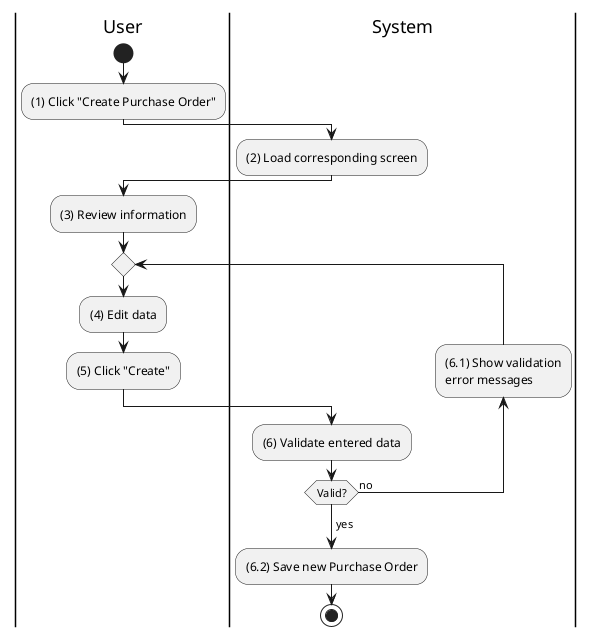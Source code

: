 @startuml purchase-order-create
|u|User
|s|System

|u|
start
:(1) Click "Create Purchase Order";

|s|
:(2) Load corresponding screen;

|u|
:(3) Review information;
repeat
    :(4) Edit data;
    :(5) Click "Create";

    |s|
    :(6) Validate entered data;
    backward:(6.1) Show validation
    error messages;
repeat while (Valid?) is (no)
->yes;
:(6.2) Save new Purchase Order;
stop
@enduml